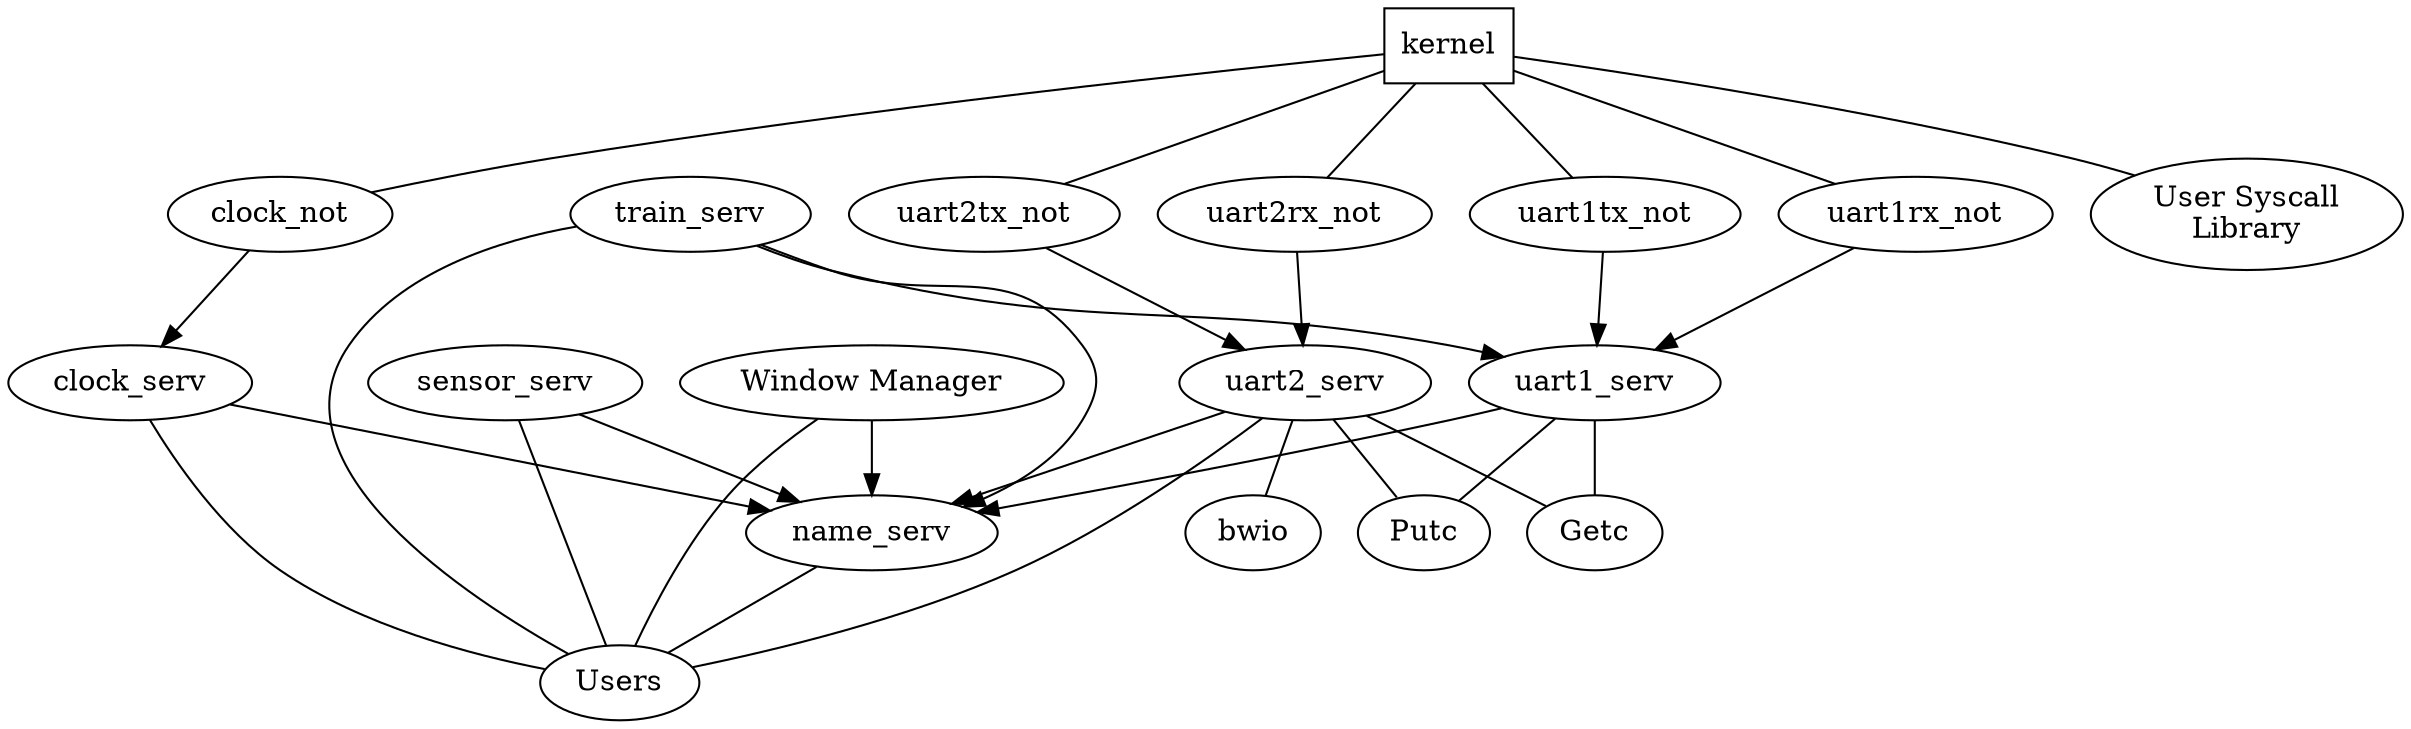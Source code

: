 digraph tasks {
  kernel [shape="rectangle"];
  usys   [label="User Syscall\nLibrary"];
  wm     [label="Window Manager"];
 
  kernel -> usys [arrowhead = none];
  kernel -> clock_not [arrowhead = none];
  kernel -> uart1rx_not [arrowhead = none];
  kernel -> uart1tx_not [arrowhead = none];
  kernel -> uart2rx_not [arrowhead = none];
  kernel -> uart2tx_not [arrowhead = none];

  clock_not -> clock_serv
  uart1rx_not -> uart1_serv
  uart1tx_not -> uart1_serv
  uart2rx_not -> uart2_serv
  uart2tx_not -> uart2_serv

  uart2_serv -> bwio [arrowhead = none, arrowtail = normal];
  uart2_serv -> Getc [arrowhead = none, arrowtail = normal];
  uart2_serv -> Putc [arrowhead = none, arrowtail = normal];
  uart1_serv -> Getc [arrowhead = none, arrowtail = normal];
  uart1_serv -> Putc [arrowhead = none, arrowtail = normal];
  train_serv -> uart1_serv;

  {clock_serv; uart1_serv; uart2_serv; train_serv; sensor_serv; wm} -> name_serv; //[arrowhead = none, arrowtail = normal];

  {clock_serv; uart2_serv; name_serv; train_serv; sensor_serv; wm; wm} -> Users [arrowhead = none, arrowtail = normal];
  //name_serv -> Users [style = invis];
}
